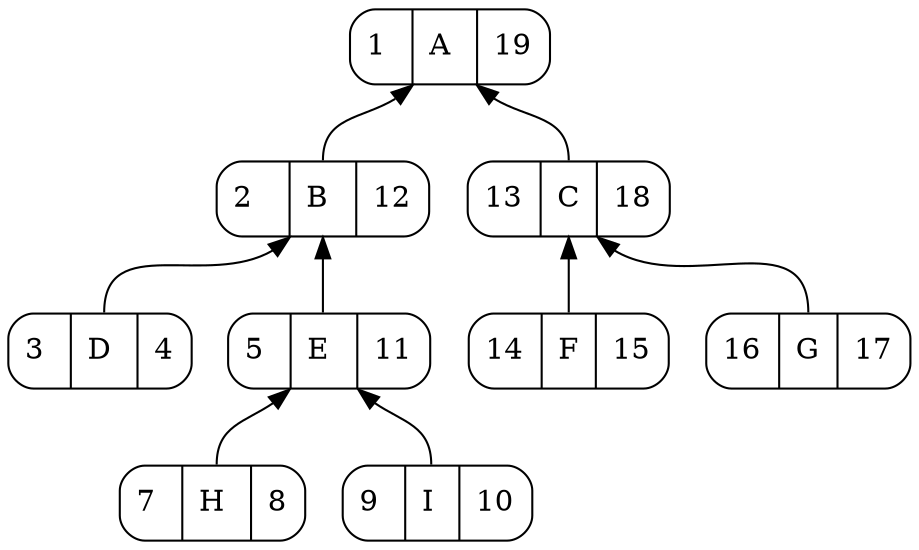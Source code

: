 digraph G {
    edge [dir=back]
    node [shape=Mrecord]
    #splines=lines

    A [label="\ 1 | <a> A | 19"]
    B [label="\ 2  | <b> B | 12"]
    C [label="13 | <c> C | 18"]
    D [label="\ 3 | <d> D | \ 4"]
    E [label="\ 5 | <e> E | 11"]
    F [label="14 | <f> F | 15"]
    G [label="16 | <g> G | 17"]
    H [label="\ 7 | <h> H | \ 8"]
    I [label="\ 9 | <i> I | 10"]

    A:a:sw -> B:b
    B:b:sw -> D:d;
    B:b -> E:e;
    E:e:sw -> H:h;
    A:a:se -> C:c
    C:c -> F:f;
    C:c:se -> G:g;
    E:e:se -> I:i;
    
}
